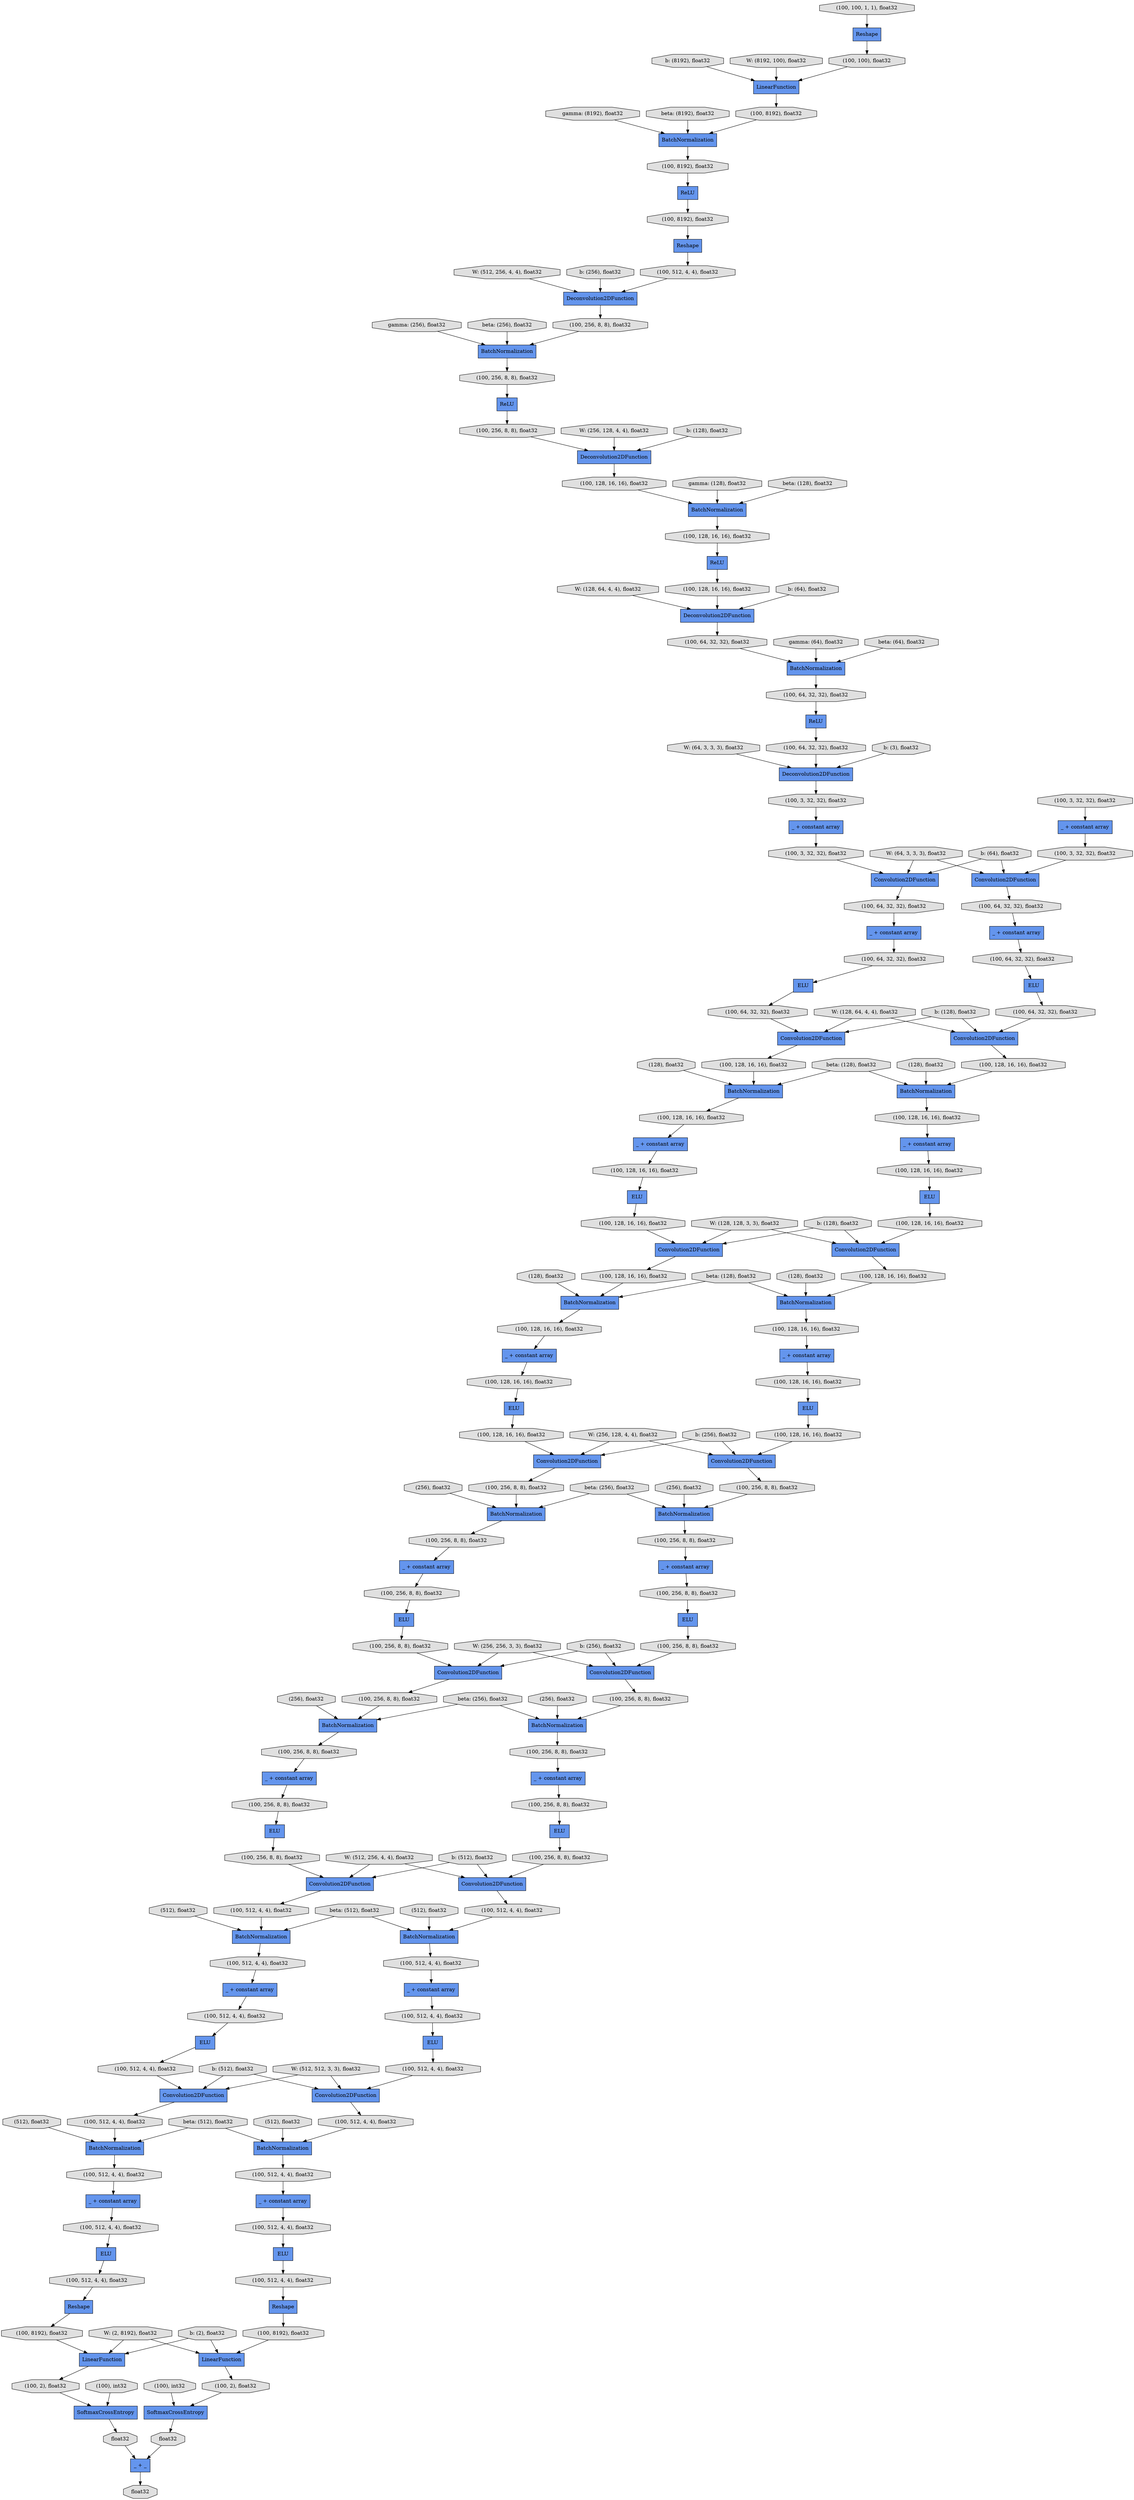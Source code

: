 digraph graphname{rankdir=TB;276668488 [label="(100, 512, 4, 4), float32",shape="octagon",fillcolor="#E0E0E0",style="filled"];276643912 [label="(100, 128, 16, 16), float32",shape="octagon",fillcolor="#E0E0E0",style="filled"];149602432 [label="(100, 256, 8, 8), float32",shape="octagon",fillcolor="#E0E0E0",style="filled"];149446784 [label="W: (256, 128, 4, 4), float32",shape="octagon",fillcolor="#E0E0E0",style="filled"];149512376 [label="b: (512), float32",shape="octagon",fillcolor="#E0E0E0",style="filled"];276668656 [label="(100, 512, 4, 4), float32",shape="octagon",fillcolor="#E0E0E0",style="filled"];149602544 [label="ReLU",shape="record",fillcolor="#6495ED",style="filled"];276644136 [label="(100, 128, 16, 16), float32",shape="octagon",fillcolor="#E0E0E0",style="filled"];149602600 [label="(100, 128, 16, 16), float32",shape="octagon",fillcolor="#E0E0E0",style="filled"];276644248 [label="Convolution2DFunction",shape="record",fillcolor="#6495ED",style="filled"];276668880 [label="(100, 8192), float32",shape="octagon",fillcolor="#E0E0E0",style="filled"];276644304 [label="(100, 128, 16, 16), float32",shape="octagon",fillcolor="#E0E0E0",style="filled"];149602768 [label="BatchNormalization",shape="record",fillcolor="#6495ED",style="filled"];276668936 [label="LinearFunction",shape="record",fillcolor="#6495ED",style="filled"];276644360 [label="_ + constant array",shape="record",fillcolor="#6495ED",style="filled"];149447120 [label="b: (128), float32",shape="octagon",fillcolor="#E0E0E0",style="filled"];149512768 [label="W: (2, 8192), float32",shape="octagon",fillcolor="#E0E0E0",style="filled"];276644416 [label="(100, 256, 8, 8), float32",shape="octagon",fillcolor="#E0E0E0",style="filled"];149602880 [label="(100, 128, 16, 16), float32",shape="octagon",fillcolor="#E0E0E0",style="filled"];276644472 [label="(256), float32",shape="octagon",fillcolor="#E0E0E0",style="filled"];276669104 [label="(100, 2), float32",shape="octagon",fillcolor="#E0E0E0",style="filled"];276644528 [label="BatchNormalization",shape="record",fillcolor="#6495ED",style="filled"];149602992 [label="Deconvolution2DFunction",shape="record",fillcolor="#6495ED",style="filled"];149447400 [label="W: (128, 64, 4, 4), float32",shape="octagon",fillcolor="#E0E0E0",style="filled"];276669216 [label="(100), int32",shape="octagon",fillcolor="#E0E0E0",style="filled"];149603104 [label="(100, 128, 16, 16), float32",shape="octagon",fillcolor="#E0E0E0",style="filled"];149513104 [label="b: (2), float32",shape="octagon",fillcolor="#E0E0E0",style="filled"];276644752 [label="ELU",shape="record",fillcolor="#6495ED",style="filled"];149603216 [label="ReLU",shape="record",fillcolor="#6495ED",style="filled"];149603272 [label="(100, 64, 32, 32), float32",shape="octagon",fillcolor="#E0E0E0",style="filled"];276669440 [label="SoftmaxCrossEntropy",shape="record",fillcolor="#6495ED",style="filled"];276644864 [label="(100, 256, 8, 8), float32",shape="octagon",fillcolor="#E0E0E0",style="filled"];149447736 [label="b: (64), float32",shape="octagon",fillcolor="#E0E0E0",style="filled"];276669496 [label="(100, 3, 32, 32), float32",shape="octagon",fillcolor="#E0E0E0",style="filled"];276669664 [label="float32",shape="octagon",fillcolor="#E0E0E0",style="filled"];276645088 [label="(100, 256, 8, 8), float32",shape="octagon",fillcolor="#E0E0E0",style="filled"];149603552 [label="(100, 64, 32, 32), float32",shape="octagon",fillcolor="#E0E0E0",style="filled"];276645200 [label="Convolution2DFunction",shape="record",fillcolor="#6495ED",style="filled"];149513552 [label="beta: (128), float32",shape="octagon",fillcolor="#E0E0E0",style="filled"];149603664 [label="_ + constant array",shape="record",fillcolor="#6495ED",style="filled"];276645256 [label="(100, 256, 8, 8), float32",shape="octagon",fillcolor="#E0E0E0",style="filled"];149448016 [label="W: (64, 3, 3, 3), float32",shape="octagon",fillcolor="#E0E0E0",style="filled"];276669832 [label="_ + constant array",shape="record",fillcolor="#6495ED",style="filled"];276645312 [label="_ + constant array",shape="record",fillcolor="#6495ED",style="filled"];149603776 [label="(100, 64, 32, 32), float32",shape="octagon",fillcolor="#E0E0E0",style="filled"];276645368 [label="(100, 256, 8, 8), float32",shape="octagon",fillcolor="#E0E0E0",style="filled"];276645424 [label="(256), float32",shape="octagon",fillcolor="#E0E0E0",style="filled"];276645480 [label="BatchNormalization",shape="record",fillcolor="#6495ED",style="filled"];149603944 [label="(100, 3, 32, 32), float32",shape="octagon",fillcolor="#E0E0E0",style="filled"];276670056 [label="Convolution2DFunction",shape="record",fillcolor="#6495ED",style="filled"];149448352 [label="b: (3), float32",shape="octagon",fillcolor="#E0E0E0",style="filled"];276670168 [label="(100, 3, 32, 32), float32",shape="octagon",fillcolor="#E0E0E0",style="filled"];149514000 [label="beta: (128), float32",shape="octagon",fillcolor="#E0E0E0",style="filled"];149604112 [label="Convolution2DFunction",shape="record",fillcolor="#6495ED",style="filled"];276670224 [label="Convolution2DFunction",shape="record",fillcolor="#6495ED",style="filled"];276645704 [label="ELU",shape="record",fillcolor="#6495ED",style="filled"];276670280 [label="_ + constant array",shape="record",fillcolor="#6495ED",style="filled"];149604224 [label="(100, 3, 32, 32), float32",shape="octagon",fillcolor="#E0E0E0",style="filled"];276670336 [label="ELU",shape="record",fillcolor="#6495ED",style="filled"];276645816 [label="(100, 256, 8, 8), float32",shape="octagon",fillcolor="#E0E0E0",style="filled"];149604280 [label="Convolution2DFunction",shape="record",fillcolor="#6495ED",style="filled"];276670392 [label="(100, 64, 32, 32), float32",shape="octagon",fillcolor="#E0E0E0",style="filled"];149604336 [label="_ + constant array",shape="record",fillcolor="#6495ED",style="filled"];149448688 [label="gamma: (8192), float32",shape="octagon",fillcolor="#E0E0E0",style="filled"];149604392 [label="ELU",shape="record",fillcolor="#6495ED",style="filled"];149604448 [label="(100, 64, 32, 32), float32",shape="octagon",fillcolor="#E0E0E0",style="filled"];276646040 [label="(100, 256, 8, 8), float32",shape="octagon",fillcolor="#E0E0E0",style="filled"];149514448 [label="beta: (256), float32",shape="octagon",fillcolor="#E0E0E0",style="filled"];276670672 [label="(100, 64, 32, 32), float32",shape="octagon",fillcolor="#E0E0E0",style="filled"];276646152 [label="Convolution2DFunction",shape="record",fillcolor="#6495ED",style="filled"];276646208 [label="(100, 256, 8, 8), float32",shape="octagon",fillcolor="#E0E0E0",style="filled"];276670784 [label="Convolution2DFunction",shape="record",fillcolor="#6495ED",style="filled"];149449024 [label="beta: (8192), float32",shape="octagon",fillcolor="#E0E0E0",style="filled"];276646264 [label="_ + constant array",shape="record",fillcolor="#6495ED",style="filled"];149604728 [label="(100, 64, 32, 32), float32",shape="octagon",fillcolor="#E0E0E0",style="filled"];276670840 [label="(100, 64, 32, 32), float32",shape="octagon",fillcolor="#E0E0E0",style="filled"];276646320 [label="(100, 512, 4, 4), float32",shape="octagon",fillcolor="#E0E0E0",style="filled"];276670896 [label="_ + constant array",shape="record",fillcolor="#6495ED",style="filled"];276646376 [label="(512), float32",shape="octagon",fillcolor="#E0E0E0",style="filled"];149604840 [label="Convolution2DFunction",shape="record",fillcolor="#6495ED",style="filled"];276670952 [label="(100, 128, 16, 16), float32",shape="octagon",fillcolor="#E0E0E0",style="filled"];276646432 [label="BatchNormalization",shape="record",fillcolor="#6495ED",style="filled"];149514784 [label="beta: (256), float32",shape="octagon",fillcolor="#E0E0E0",style="filled"];149604896 [label="(100, 64, 32, 32), float32",shape="octagon",fillcolor="#E0E0E0",style="filled"];149604952 [label="_ + constant array",shape="record",fillcolor="#6495ED",style="filled"];276671064 [label="BatchNormalization",shape="record",fillcolor="#6495ED",style="filled"];276671008 [label="(128), float32",shape="octagon",fillcolor="#E0E0E0",style="filled"];149605008 [label="(100, 128, 16, 16), float32",shape="octagon",fillcolor="#E0E0E0",style="filled"];149605064 [label="(128), float32",shape="octagon",fillcolor="#E0E0E0",style="filled"];276646656 [label="ELU",shape="record",fillcolor="#6495ED",style="filled"];149605120 [label="BatchNormalization",shape="record",fillcolor="#6495ED",style="filled"];149449472 [label="gamma: (256), float32",shape="octagon",fillcolor="#E0E0E0",style="filled"];276671288 [label="ELU",shape="record",fillcolor="#6495ED",style="filled"];276646768 [label="(100, 512, 4, 4), float32",shape="octagon",fillcolor="#E0E0E0",style="filled"];149515120 [label="beta: (512), float32",shape="octagon",fillcolor="#E0E0E0",style="filled"];276671400 [label="(100, 128, 16, 16), float32",shape="octagon",fillcolor="#E0E0E0",style="filled"];149605344 [label="ELU",shape="record",fillcolor="#6495ED",style="filled"];141790176 [label="W: (512, 256, 4, 4), float32",shape="octagon",fillcolor="#E0E0E0",style="filled"];276646992 [label="(100, 512, 4, 4), float32",shape="octagon",fillcolor="#E0E0E0",style="filled"];149605456 [label="(100, 128, 16, 16), float32",shape="octagon",fillcolor="#E0E0E0",style="filled"];276671624 [label="(100, 128, 16, 16), float32",shape="octagon",fillcolor="#E0E0E0",style="filled"];149449864 [label="beta: (256), float32",shape="octagon",fillcolor="#E0E0E0",style="filled"];276647104 [label="Reshape",shape="record",fillcolor="#6495ED",style="filled"];276647160 [label="(100, 512, 4, 4), float32",shape="octagon",fillcolor="#E0E0E0",style="filled"];276671736 [label="Convolution2DFunction",shape="record",fillcolor="#6495ED",style="filled"];149536720 [label="Deconvolution2DFunction",shape="record",fillcolor="#6495ED",style="filled"];276647216 [label="_ + constant array",shape="record",fillcolor="#6495ED",style="filled"];149515568 [label="beta: (512), float32",shape="octagon",fillcolor="#E0E0E0",style="filled"];149605680 [label="(100, 128, 16, 16), float32",shape="octagon",fillcolor="#E0E0E0",style="filled"];276647272 [label="(100, 512, 4, 4), float32",shape="octagon",fillcolor="#E0E0E0",style="filled"];276671848 [label="_ + constant array",shape="record",fillcolor="#6495ED",style="filled"];276671792 [label="(100, 128, 16, 16), float32",shape="octagon",fillcolor="#E0E0E0",style="filled"];276647328 [label="(512), float32",shape="octagon",fillcolor="#E0E0E0",style="filled"];149605792 [label="Convolution2DFunction",shape="record",fillcolor="#6495ED",style="filled"];276671904 [label="(100, 128, 16, 16), float32",shape="octagon",fillcolor="#E0E0E0",style="filled"];276647384 [label="BatchNormalization",shape="record",fillcolor="#6495ED",style="filled"];149605848 [label="(100, 128, 16, 16), float32",shape="octagon",fillcolor="#E0E0E0",style="filled"];276671960 [label="(128), float32",shape="octagon",fillcolor="#E0E0E0",style="filled"];149605904 [label="_ + constant array",shape="record",fillcolor="#6495ED",style="filled"];276672016 [label="BatchNormalization",shape="record",fillcolor="#6495ED",style="filled"];149605960 [label="(100, 128, 16, 16), float32",shape="octagon",fillcolor="#E0E0E0",style="filled"];149450312 [label="gamma: (128), float32",shape="octagon",fillcolor="#E0E0E0",style="filled"];149606016 [label="(128), float32",shape="octagon",fillcolor="#E0E0E0",style="filled"];276647608 [label="ELU",shape="record",fillcolor="#6495ED",style="filled"];149606072 [label="BatchNormalization",shape="record",fillcolor="#6495ED",style="filled"];141790904 [label="b: (8192), float32",shape="octagon",fillcolor="#E0E0E0",style="filled"];276672240 [label="ELU",shape="record",fillcolor="#6495ED",style="filled"];276647720 [label="(100, 512, 4, 4), float32",shape="octagon",fillcolor="#E0E0E0",style="filled"];141791016 [label="b: (256), float32",shape="octagon",fillcolor="#E0E0E0",style="filled"];276672352 [label="(100, 128, 16, 16), float32",shape="octagon",fillcolor="#E0E0E0",style="filled"];149606296 [label="ELU",shape="record",fillcolor="#6495ED",style="filled"];276672464 [label="_ + constant array",shape="record",fillcolor="#6495ED",style="filled"];149450704 [label="beta: (128), float32",shape="octagon",fillcolor="#E0E0E0",style="filled"];276721736 [label="(100, 512, 4, 4), float32",shape="octagon",fillcolor="#E0E0E0",style="filled"];276697216 [label="(100, 128, 16, 16), float32",shape="octagon",fillcolor="#E0E0E0",style="filled"];276721848 [label="(100), int32",shape="octagon",fillcolor="#E0E0E0",style="filled"];149491952 [label="W: (128, 64, 4, 4), float32",shape="octagon",fillcolor="#E0E0E0",style="filled"];276697328 [label="Convolution2DFunction",shape="record",fillcolor="#6495ED",style="filled"];276721960 [label="(100, 8192), float32",shape="octagon",fillcolor="#E0E0E0",style="filled"];276697384 [label="(100, 128, 16, 16), float32",shape="octagon",fillcolor="#E0E0E0",style="filled"];276722016 [label="LinearFunction",shape="record",fillcolor="#6495ED",style="filled"];276697496 [label="(100, 256, 8, 8), float32",shape="octagon",fillcolor="#E0E0E0",style="filled"];276697552 [label="(256), float32",shape="octagon",fillcolor="#E0E0E0",style="filled"];149459408 [label="gamma: (64), float32",shape="octagon",fillcolor="#E0E0E0",style="filled"];276722184 [label="(100, 2), float32",shape="octagon",fillcolor="#E0E0E0",style="filled"];276697608 [label="BatchNormalization",shape="record",fillcolor="#6495ED",style="filled"];276722240 [label="SoftmaxCrossEntropy",shape="record",fillcolor="#6495ED",style="filled"];149492288 [label="b: (128), float32",shape="octagon",fillcolor="#E0E0E0",style="filled"];276722408 [label="float32",shape="octagon",fillcolor="#E0E0E0",style="filled"];276697832 [label="ELU",shape="record",fillcolor="#6495ED",style="filled"];276697944 [label="(100, 256, 8, 8), float32",shape="octagon",fillcolor="#E0E0E0",style="filled"];149459800 [label="beta: (64), float32",shape="octagon",fillcolor="#E0E0E0",style="filled"];276722576 [label="float32",shape="octagon",fillcolor="#E0E0E0",style="filled"];149492680 [label="W: (128, 128, 3, 3), float32",shape="octagon",fillcolor="#E0E0E0",style="filled"];276698168 [label="(100, 256, 8, 8), float32",shape="octagon",fillcolor="#E0E0E0",style="filled"];276698280 [label="Convolution2DFunction",shape="record",fillcolor="#6495ED",style="filled"];276698336 [label="(100, 256, 8, 8), float32",shape="octagon",fillcolor="#E0E0E0",style="filled"];149493016 [label="b: (128), float32",shape="octagon",fillcolor="#E0E0E0",style="filled"];276698392 [label="_ + constant array",shape="record",fillcolor="#6495ED",style="filled"];276698448 [label="(100, 256, 8, 8), float32",shape="octagon",fillcolor="#E0E0E0",style="filled"];276698504 [label="(256), float32",shape="octagon",fillcolor="#E0E0E0",style="filled"];276698560 [label="BatchNormalization",shape="record",fillcolor="#6495ED",style="filled"];149493408 [label="W: (256, 128, 4, 4), float32",shape="octagon",fillcolor="#E0E0E0",style="filled"];276698784 [label="ELU",shape="record",fillcolor="#6495ED",style="filled"];276698896 [label="(100, 256, 8, 8), float32",shape="octagon",fillcolor="#E0E0E0",style="filled"];149493744 [label="b: (256), float32",shape="octagon",fillcolor="#E0E0E0",style="filled"];276699120 [label="(100, 256, 8, 8), float32",shape="octagon",fillcolor="#E0E0E0",style="filled"];54867952 [label="W: (8192, 100), float32",shape="octagon",fillcolor="#E0E0E0",style="filled"];149534704 [label="(100, 100, 1, 1), float32",shape="octagon",fillcolor="#E0E0E0",style="filled"];276699232 [label="Convolution2DFunction",shape="record",fillcolor="#6495ED",style="filled"];149534816 [label="Reshape",shape="record",fillcolor="#6495ED",style="filled"];276699288 [label="(100, 256, 8, 8), float32",shape="octagon",fillcolor="#E0E0E0",style="filled"];276699344 [label="_ + constant array",shape="record",fillcolor="#6495ED",style="filled"];276699400 [label="(100, 512, 4, 4), float32",shape="octagon",fillcolor="#E0E0E0",style="filled"];276699456 [label="(512), float32",shape="octagon",fillcolor="#E0E0E0",style="filled"];149494136 [label="W: (256, 256, 3, 3), float32",shape="octagon",fillcolor="#E0E0E0",style="filled"];276699512 [label="BatchNormalization",shape="record",fillcolor="#6495ED",style="filled"];149535096 [label="BatchNormalization",shape="record",fillcolor="#6495ED",style="filled"];149535208 [label="(100, 100), float32",shape="octagon",fillcolor="#E0E0E0",style="filled"];149535264 [label="LinearFunction",shape="record",fillcolor="#6495ED",style="filled"];276699736 [label="ELU",shape="record",fillcolor="#6495ED",style="filled"];149535376 [label="ReLU",shape="record",fillcolor="#6495ED",style="filled"];149494472 [label="b: (256), float32",shape="octagon",fillcolor="#E0E0E0",style="filled"];276699848 [label="(100, 512, 4, 4), float32",shape="octagon",fillcolor="#E0E0E0",style="filled"];149535432 [label="(100, 8192), float32",shape="octagon",fillcolor="#E0E0E0",style="filled"];149535544 [label="Reshape",shape="record",fillcolor="#6495ED",style="filled"];276700072 [label="(100, 512, 4, 4), float32",shape="octagon",fillcolor="#E0E0E0",style="filled"];149535656 [label="(100, 8192), float32",shape="octagon",fillcolor="#E0E0E0",style="filled"];276700184 [label="Reshape",shape="record",fillcolor="#6495ED",style="filled"];149494864 [label="W: (512, 256, 4, 4), float32",shape="octagon",fillcolor="#E0E0E0",style="filled"];276700240 [label="(100, 512, 4, 4), float32",shape="octagon",fillcolor="#E0E0E0",style="filled"];149535824 [label="Deconvolution2DFunction",shape="record",fillcolor="#6495ED",style="filled"];276700296 [label="_ + constant array",shape="record",fillcolor="#6495ED",style="filled"];276700352 [label="(100, 512, 4, 4), float32",shape="octagon",fillcolor="#E0E0E0",style="filled"];149535936 [label="(100, 8192), float32",shape="octagon",fillcolor="#E0E0E0",style="filled"];276700408 [label="(512), float32",shape="octagon",fillcolor="#E0E0E0",style="filled"];276700464 [label="BatchNormalization",shape="record",fillcolor="#6495ED",style="filled"];149536048 [label="Deconvolution2DFunction",shape="record",fillcolor="#6495ED",style="filled"];149495200 [label="b: (512), float32",shape="octagon",fillcolor="#E0E0E0",style="filled"];149536160 [label="(100, 512, 4, 4), float32",shape="octagon",fillcolor="#E0E0E0",style="filled"];149462488 [label="W: (64, 3, 3, 3), float32",shape="octagon",fillcolor="#E0E0E0",style="filled"];149536216 [label="BatchNormalization",shape="record",fillcolor="#6495ED",style="filled"];276700688 [label="ELU",shape="record",fillcolor="#6495ED",style="filled"];149536272 [label="ReLU",shape="record",fillcolor="#6495ED",style="filled"];149536328 [label="(100, 256, 8, 8), float32",shape="octagon",fillcolor="#E0E0E0",style="filled"];276700800 [label="(100, 512, 4, 4), float32",shape="octagon",fillcolor="#E0E0E0",style="filled"];149536496 [label="BatchNormalization",shape="record",fillcolor="#6495ED",style="filled"];149495592 [label="W: (512, 512, 3, 3), float32",shape="octagon",fillcolor="#E0E0E0",style="filled"];149462824 [label="b: (64), float32",shape="octagon",fillcolor="#E0E0E0",style="filled"];276701024 [label="(100, 512, 4, 4), float32",shape="octagon",fillcolor="#E0E0E0",style="filled"];149536608 [label="(100, 256, 8, 8), float32",shape="octagon",fillcolor="#E0E0E0",style="filled"];276701136 [label="_ + _",shape="record",fillcolor="#6495ED",style="filled"];276671400 -> 276670896;276646992 -> 276646656;276669440 -> 276669664;276700296 -> 276701024;149604448 -> 149604336;149515120 -> 276699512;149462824 -> 276670224;149491952 -> 276670056;149513552 -> 276671064;149602544 -> 149603104;276697832 -> 276698336;149535432 -> 149535096;276697216 -> 276672240;276700464 -> 276700800;149606296 -> 276644304;149535824 -> 149536328;276672016 -> 276672352;276670672 -> 276670336;149515568 -> 276647384;149603272 -> 149602768;276698280 -> 276699400;149450312 -> 149536496;276699344 -> 276700072;276700688 -> 276721736;149493744 -> 149605792;149604728 -> 149604392;149493408 -> 276671736;149495592 -> 276699232;149493408 -> 149605792;149604840 -> 149605960;276698168 -> 276697832;149603216 -> 149603776;276697384 -> 276671736;141791016 -> 149535824;141790904 -> 149535264;149605904 -> 276644136;276671960 -> 276672016;276645816 -> 276645312;276643912 -> 149605904;276669216 -> 276669440;276670784 -> 276671904;276644864 -> 276644360;276721848 -> 276722240;276671288 -> 276671792;276645200 -> 276646320;149604224 -> 149604280;276645312 -> 276646040;149604952 -> 149605680;276646152 -> 276647272;149604336 -> 149604728;276701024 -> 276700688;276646320 -> 276646432;149536608 -> 149536272;276722016 -> 276722184;276668488 -> 276647608;149491952 -> 149604112;149462488 -> 149604280;149536328 -> 149536216;149494472 -> 276697328;276672352 -> 276671848;149605848 -> 149604840;276722240 -> 276722408;276699288 -> 276698280;276670168 -> 276670224;276698336 -> 276697328;276647104 -> 276668880;276699232 -> 276700352;276670224 -> 276670392;149514448 -> 276697608;149462488 -> 276670224;149602600 -> 149536496;276697328 -> 276698448;149493016 -> 149604840;149515120 -> 276646432;276669104 -> 276669440;276644528 -> 276644864;276647720 -> 276647216;149494136 -> 276697328;276671848 -> 276697216;149448016 -> 149602992;276645480 -> 276645816;276670896 -> 276671624;149535096 -> 149535656;276669664 -> 276701136;149494136 -> 276644248;149602992 -> 149603944;149605456 -> 149604952;276644248 -> 276645368;149493016 -> 276670784;149534816 -> 149535208;149605008 -> 149605120;276671064 -> 276671400;149447736 -> 149536720;276671008 -> 276671064;276722408 -> 276701136;149512768 -> 276668936;276668656 -> 276647104;149514448 -> 276644528;149605680 -> 149605344;276699456 -> 276699512;149535376 -> 149535936;276670392 -> 276670280;149534704 -> 149534816;276646208 -> 276645200;276644360 -> 276645088;149514000 -> 149606072;149494472 -> 276644248;149493744 -> 276671736;276700352 -> 276700464;149603104 -> 149536720;149492680 -> 276670784;276671624 -> 276671288;149536160 -> 149535824;276645424 -> 276645480;276722184 -> 276722240;149513552 -> 149605120;54867952 -> 149535264;276669832 -> 276670168;276721736 -> 276700184;149512376 -> 276646152;149536720 -> 149603272;276721960 -> 276722016;149515568 -> 276700464;276699736 -> 276700240;276698448 -> 276698560;276646768 -> 276646264;149514000 -> 276672016;149535656 -> 149535376;149536216 -> 149536608;149495592 -> 276646152;276697496 -> 276697608;141790176 -> 149535824;149605064 -> 149605120;149604392 -> 149604896;276700408 -> 276700464;276670840 -> 276670056;276671792 -> 276670784;276698896 -> 276698392;276699120 -> 276698784;149603664 -> 149604224;276669496 -> 276669832;276646264 -> 276646992;276646040 -> 276645704;149605344 -> 149605848;276698392 -> 276699120;276645256 -> 276644248;276700184 -> 276721960;149512768 -> 276722016;276699512 -> 276699848;149602768 -> 149603552;149495200 -> 276645200;149605120 -> 149605456;149492680 -> 149604840;149514784 -> 276698560;149448352 -> 149602992;149447120 -> 149536048;276646376 -> 276646432;149535208 -> 149535264;149535936 -> 149535544;149602432 -> 149536048;149446784 -> 149536048;149535264 -> 149535432;276647272 -> 276647384;276647608 -> 276668656;149536048 -> 149602600;149494864 -> 276698280;149604112 -> 149605008;276697608 -> 276697944;276668880 -> 276668936;149604280 -> 149604448;276646432 -> 276646768;276697552 -> 276697608;276668936 -> 276669104;149513104 -> 276668936;149605792 -> 276644416;149448688 -> 149535096;149512376 -> 276699232;276647384 -> 276647720;276644136 -> 149606296;149603776 -> 149602992;276671736 -> 276697496;276645088 -> 276644752;149603552 -> 149603216;149602880 -> 149602544;149459800 -> 149602768;149449472 -> 149536216;276700800 -> 276700296;276646656 -> 276647160;276672240 -> 276697384;276670952 -> 276671064;276670336 -> 276670840;149450704 -> 149536496;276644416 -> 276644528;149605960 -> 149606072;276698784 -> 276699288;276670280 -> 276670672;149606072 -> 276643912;276647328 -> 276647384;276697944 -> 276672464;149603944 -> 149603664;276670056 -> 276670952;276700072 -> 276699736;149449864 -> 149536216;149536496 -> 149602880;276647160 -> 276646152;149514784 -> 276645480;276698560 -> 276698896;276671904 -> 276672016;276698504 -> 276698560;276700240 -> 276699232;276699848 -> 276699344;276644752 -> 276645256;149606016 -> 149606072;276647216 -> 276668488;276699400 -> 276699512;149536272 -> 149602432;149494864 -> 276645200;276672464 -> 276698168;276701136 -> 276722576;276644472 -> 276644528;149513104 -> 276722016;149604896 -> 149604112;149447400 -> 149536720;276645368 -> 276645480;149449024 -> 149535096;149459408 -> 149602768;149492288 -> 276670056;149535544 -> 149536160;276645704 -> 276646208;149492288 -> 149604112;149462824 -> 149604280;149495200 -> 276698280;276644304 -> 149605792;}
